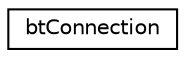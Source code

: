 digraph "Graphical Class Hierarchy"
{
  edge [fontname="Helvetica",fontsize="10",labelfontname="Helvetica",labelfontsize="10"];
  node [fontname="Helvetica",fontsize="10",shape=record];
  rankdir="LR";
  Node1 [label="btConnection",height=0.2,width=0.4,color="black", fillcolor="white", style="filled",URL="$structbt_connection.html"];
}
